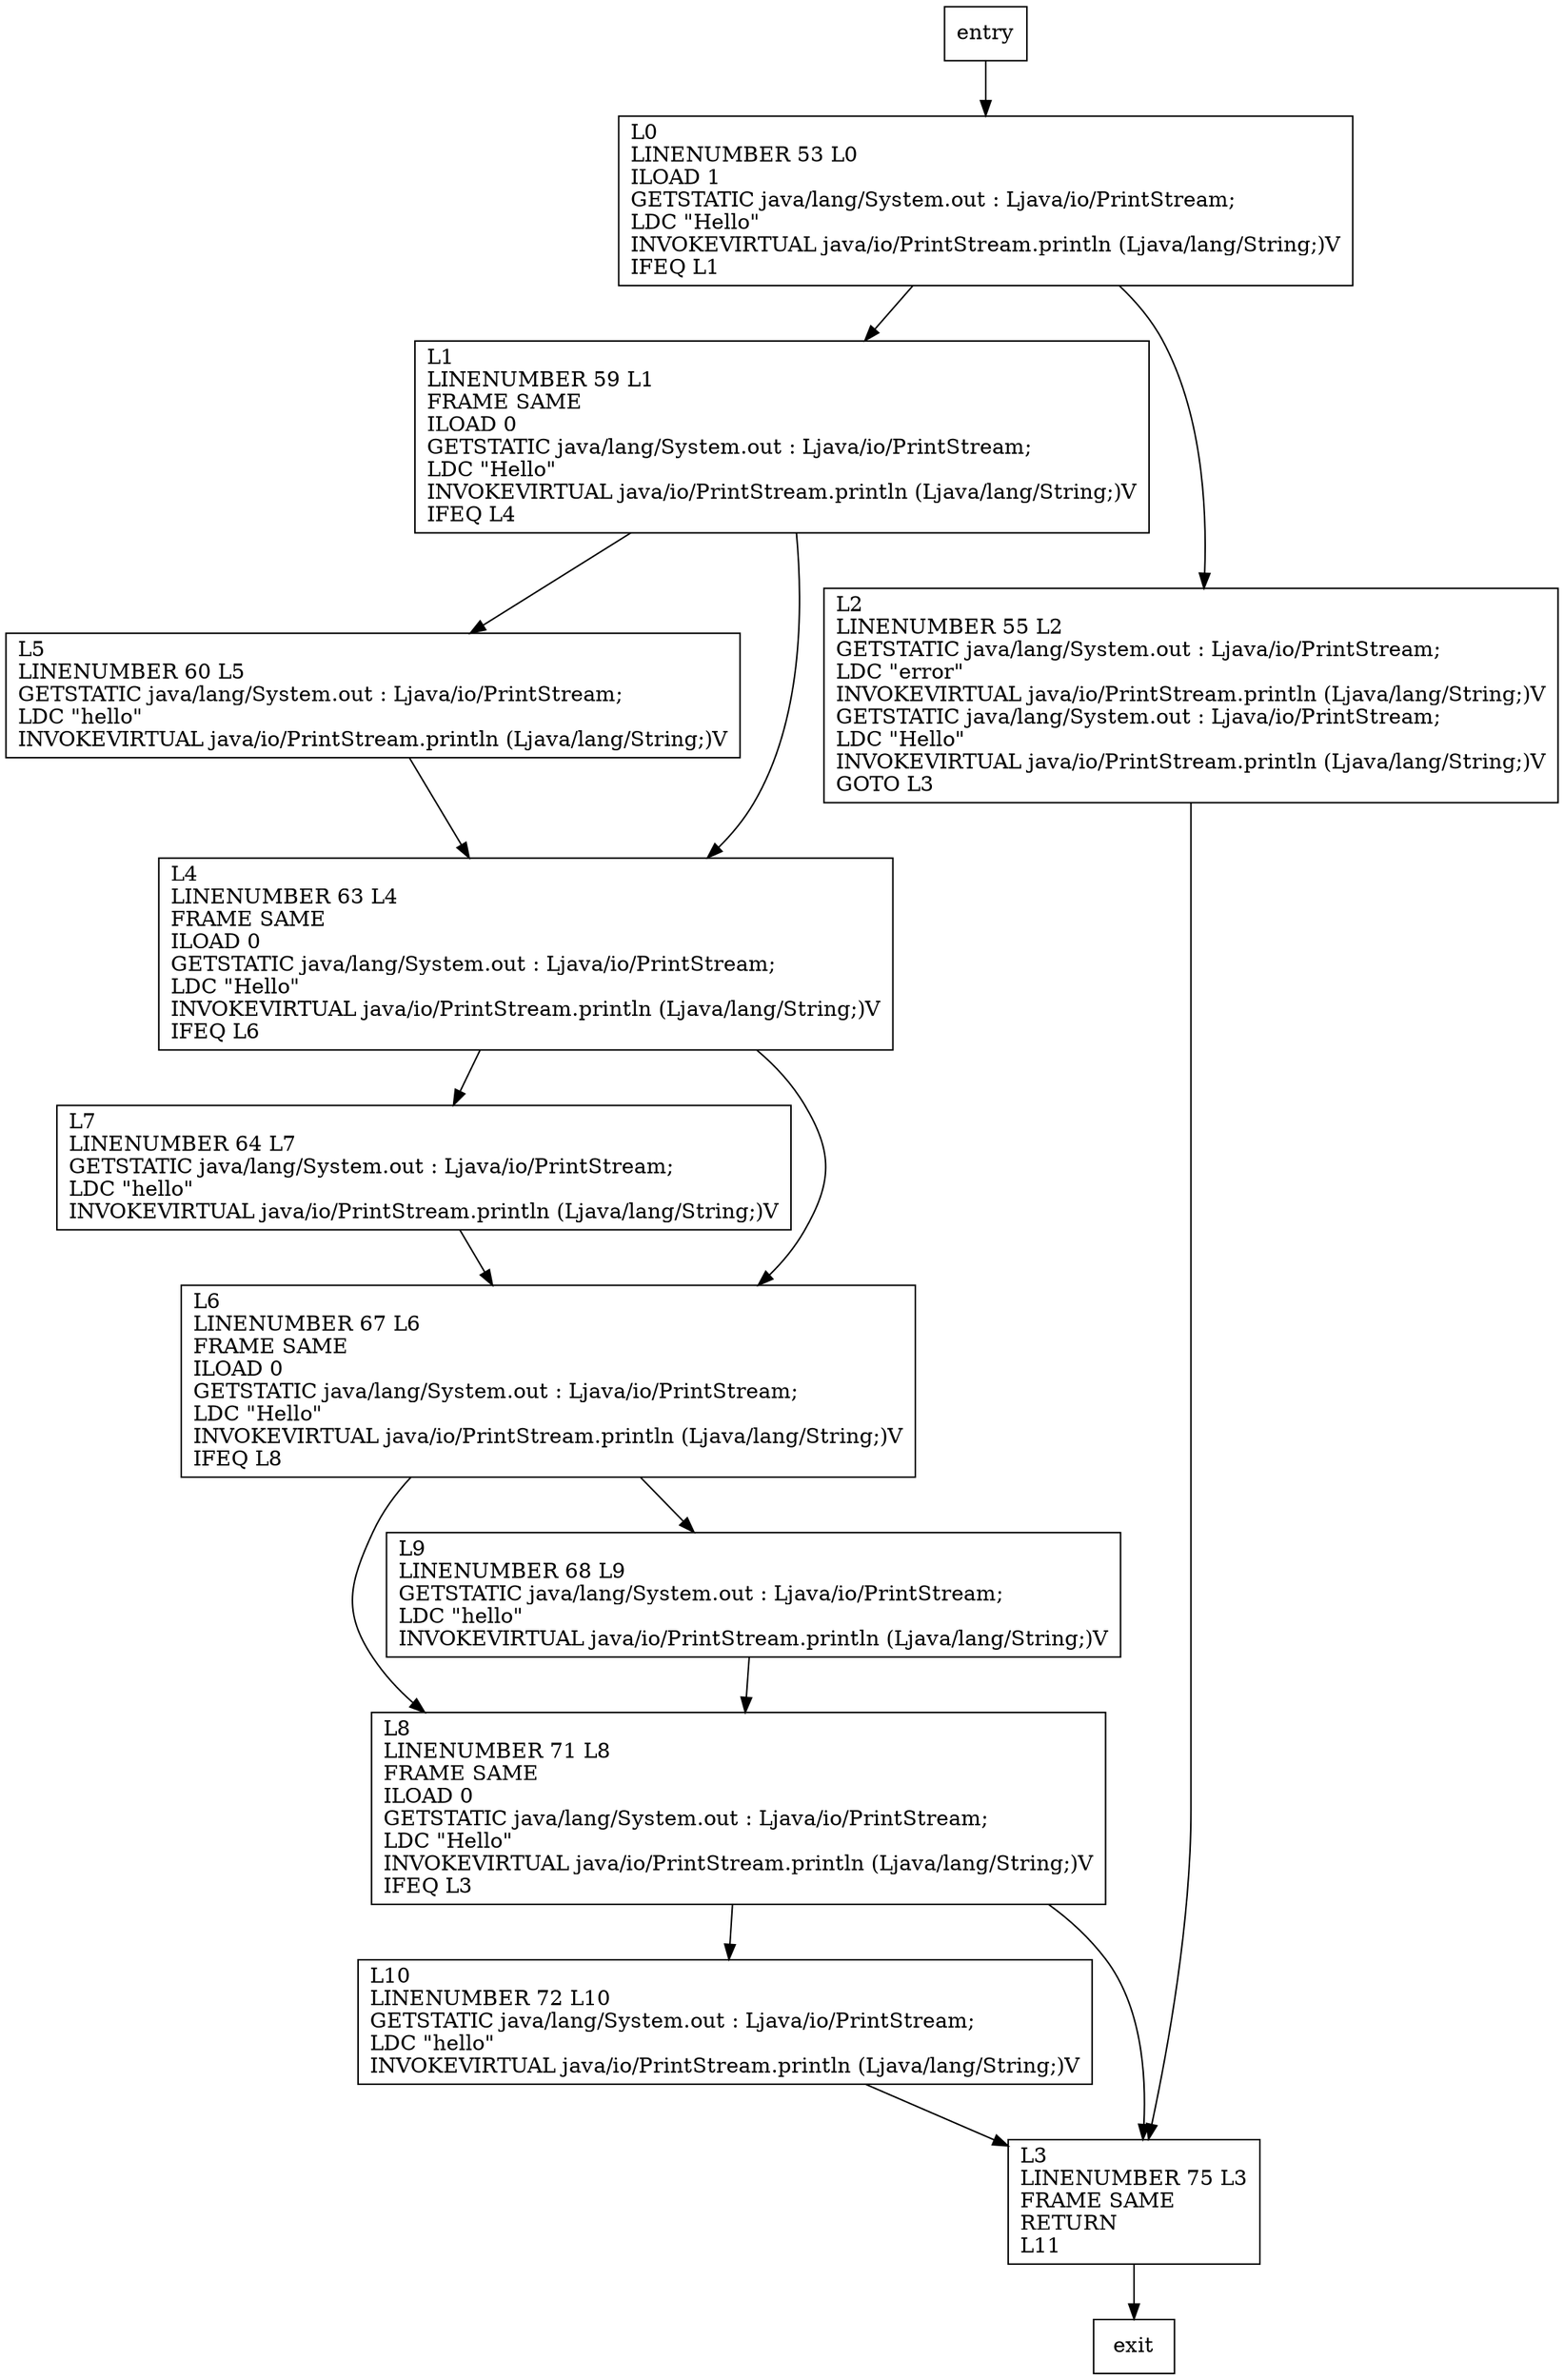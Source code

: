 digraph exceptions {
node [shape=record];
2049090498 [label="L7\lLINENUMBER 64 L7\lGETSTATIC java/lang/System.out : Ljava/io/PrintStream;\lLDC \"hello\"\lINVOKEVIRTUAL java/io/PrintStream.println (Ljava/lang/String;)V\l"];
899675353 [label="L6\lLINENUMBER 67 L6\lFRAME SAME\lILOAD 0\lGETSTATIC java/lang/System.out : Ljava/io/PrintStream;\lLDC \"Hello\"\lINVOKEVIRTUAL java/io/PrintStream.println (Ljava/lang/String;)V\lIFEQ L8\l"];
256703888 [label="L8\lLINENUMBER 71 L8\lFRAME SAME\lILOAD 0\lGETSTATIC java/lang/System.out : Ljava/io/PrintStream;\lLDC \"Hello\"\lINVOKEVIRTUAL java/io/PrintStream.println (Ljava/lang/String;)V\lIFEQ L3\l"];
407747276 [label="L5\lLINENUMBER 60 L5\lGETSTATIC java/lang/System.out : Ljava/io/PrintStream;\lLDC \"hello\"\lINVOKEVIRTUAL java/io/PrintStream.println (Ljava/lang/String;)V\l"];
807053698 [label="L10\lLINENUMBER 72 L10\lGETSTATIC java/lang/System.out : Ljava/io/PrintStream;\lLDC \"hello\"\lINVOKEVIRTUAL java/io/PrintStream.println (Ljava/lang/String;)V\l"];
45019084 [label="L4\lLINENUMBER 63 L4\lFRAME SAME\lILOAD 0\lGETSTATIC java/lang/System.out : Ljava/io/PrintStream;\lLDC \"Hello\"\lINVOKEVIRTUAL java/io/PrintStream.println (Ljava/lang/String;)V\lIFEQ L6\l"];
2062132026 [label="L9\lLINENUMBER 68 L9\lGETSTATIC java/lang/System.out : Ljava/io/PrintStream;\lLDC \"hello\"\lINVOKEVIRTUAL java/io/PrintStream.println (Ljava/lang/String;)V\l"];
1018067851 [label="L1\lLINENUMBER 59 L1\lFRAME SAME\lILOAD 0\lGETSTATIC java/lang/System.out : Ljava/io/PrintStream;\lLDC \"Hello\"\lINVOKEVIRTUAL java/io/PrintStream.println (Ljava/lang/String;)V\lIFEQ L4\l"];
1607020784 [label="L3\lLINENUMBER 75 L3\lFRAME SAME\lRETURN\lL11\l"];
503353142 [label="L0\lLINENUMBER 53 L0\lILOAD 1\lGETSTATIC java/lang/System.out : Ljava/io/PrintStream;\lLDC \"Hello\"\lINVOKEVIRTUAL java/io/PrintStream.println (Ljava/lang/String;)V\lIFEQ L1\l"];
1353512285 [label="L2\lLINENUMBER 55 L2\lGETSTATIC java/lang/System.out : Ljava/io/PrintStream;\lLDC \"error\"\lINVOKEVIRTUAL java/io/PrintStream.println (Ljava/lang/String;)V\lGETSTATIC java/lang/System.out : Ljava/io/PrintStream;\lLDC \"Hello\"\lINVOKEVIRTUAL java/io/PrintStream.println (Ljava/lang/String;)V\lGOTO L3\l"];
entry;
exit;
2049090498 -> 899675353;
45019084 -> 2049090498;
45019084 -> 899675353;
entry -> 503353142;
899675353 -> 256703888;
899675353 -> 2062132026;
256703888 -> 807053698;
256703888 -> 1607020784;
407747276 -> 45019084;
807053698 -> 1607020784;
2062132026 -> 256703888;
1018067851 -> 407747276;
1018067851 -> 45019084;
1607020784 -> exit;
503353142 -> 1018067851;
503353142 -> 1353512285;
1353512285 -> 1607020784;
}
